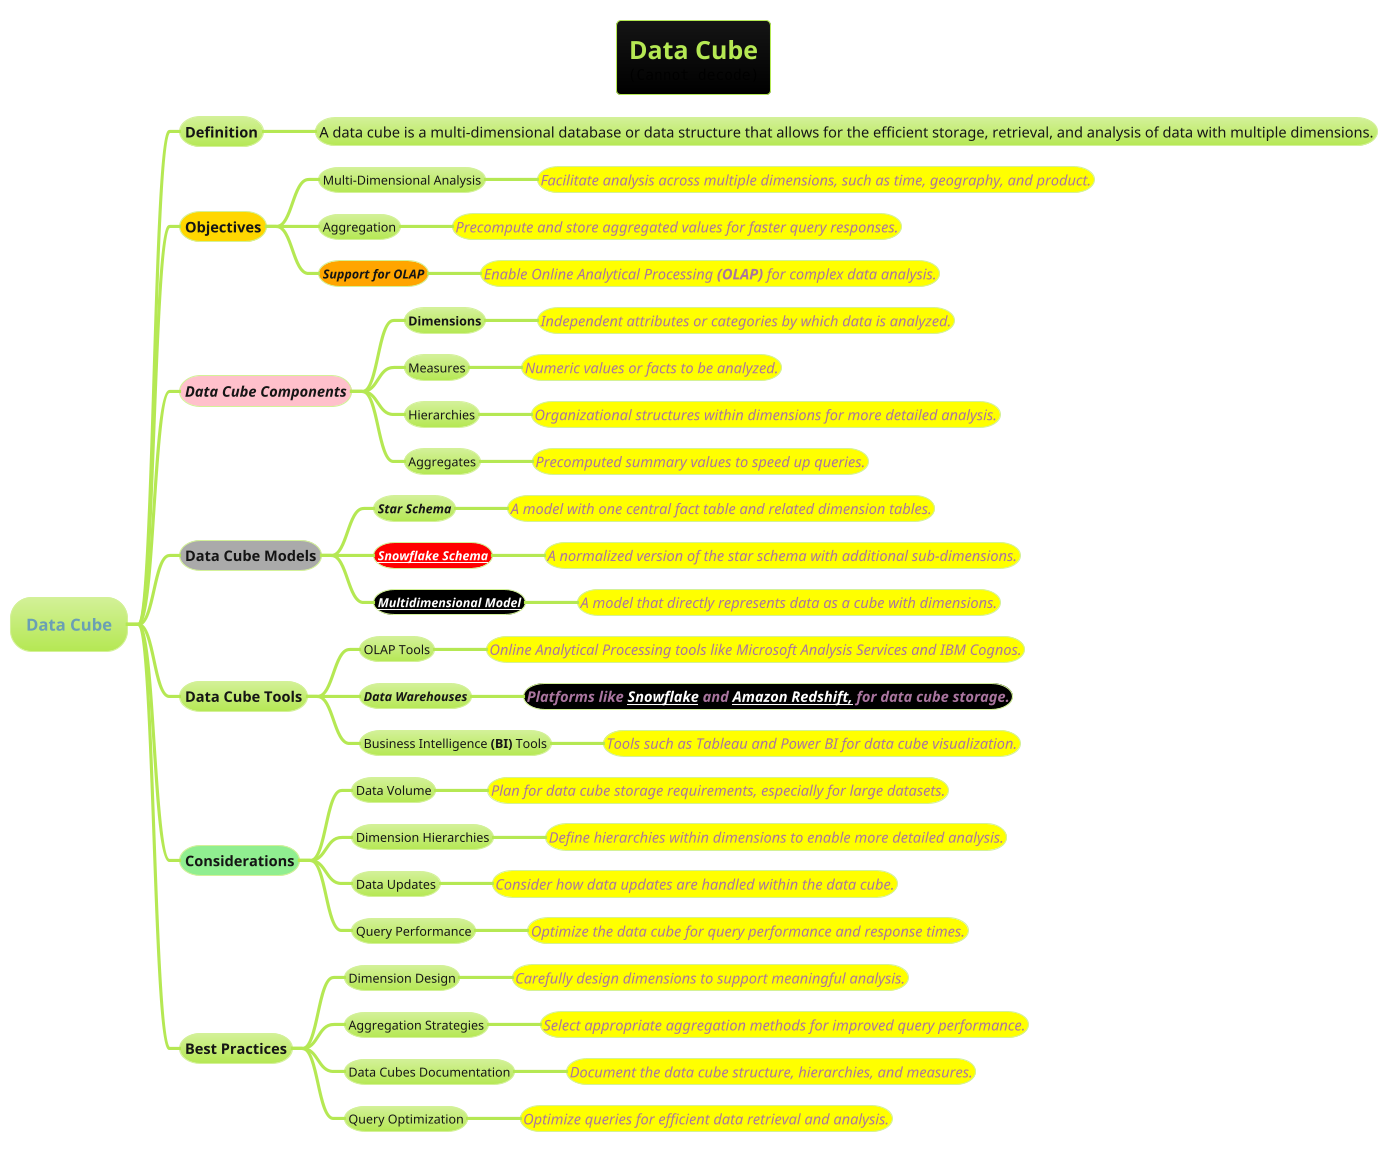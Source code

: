 @startmindmap
title =Data Cube\n<img:images/img.png>
!theme hacker


* Data Cube
** Definition
*** <size:14>A data cube is a multi-dimensional database or data structure that allows for the efficient storage, retrieval, and analysis of data with multiple dimensions.

**[#gold] Objectives
*** Multi-Dimensional Analysis
****[#yellow] ====<size:14>Facilitate analysis across multiple dimensions, such as time, geography, and product.
*** Aggregation
****[#yellow] ====<size:14>Precompute and store aggregated values for faster query responses.
***[#orange] ====**Support for OLAP**
****[#yellow] ====<size:14>Enable Online Analytical Processing **(OLAP)** for complex data analysis.

**[#pink] ====Data Cube Components
*** **Dimensions**
****[#yellow] ====<size:14>Independent attributes or categories by which data is analyzed.
*** Measures
****[#yellow] ====<size:14>Numeric values or facts to be analyzed.
*** Hierarchies
****[#yellow] ====<size:14>Organizational structures within dimensions for more detailed analysis.
*** Aggregates
****[#yellow] ====<size:14>Precomputed summary values to speed up queries.

**[#a] Data Cube Models
*** ====**Star Schema**
****[#yellow] ====<size:14>A model with one central fact table and related dimension tables.
***[#red] ====**[[../../../Apache-Big-Data-Ecosystem/Snowflake.puml Snowflake Schema]]**
****[#yellow] ====<size:14>A normalized version of the star schema with additional sub-dimensions.
***[#black] ====**[[../../../../books/1-books-backlog/DBMS/Dimensional-Modeling.puml Multidimensional Model]]**
****[#yellow] ====<size:14>A model that directly represents data as a cube with dimensions.

** Data Cube Tools
*** OLAP Tools
****[#yellow] ====<size:14>Online Analytical Processing tools like Microsoft Analysis Services and IBM Cognos.
*** ====**Data Warehouses**
****[#black] ====<size:14>**Platforms like [[../../../Apache-Big-Data-Ecosystem/Snowflake.puml Snowflake]] and [[../../../../cloud-computing/AWS-Cloud/Amazon-Redshift.puml Amazon Redshift,]] for data cube storage.**
*** Business Intelligence **(BI)** Tools
****[#yellow] ====<size:14>Tools such as Tableau and Power BI for data cube visualization.

**[#lightgreen] Considerations
*** Data Volume
****[#yellow] ====<size:14>Plan for data cube storage requirements, especially for large datasets.
*** Dimension Hierarchies
****[#yellow] ====<size:14>Define hierarchies within dimensions to enable more detailed analysis.
*** Data Updates
****[#yellow] ====<size:14>Consider how data updates are handled within the data cube.

*** Query Performance
****[#yellow] ====<size:14>Optimize the data cube for query performance and response times.

** Best Practices
*** Dimension Design
****[#yellow] ====<size:14>Carefully design dimensions to support meaningful analysis.
*** Aggregation Strategies
****[#yellow] ====<size:14>Select appropriate aggregation methods for improved query performance.
*** Data Cubes Documentation
****[#yellow] ====<size:14>Document the data cube structure, hierarchies, and measures.
*** Query Optimization
****[#yellow] ====<size:14>Optimize queries for efficient data retrieval and analysis.

@endmindmap
